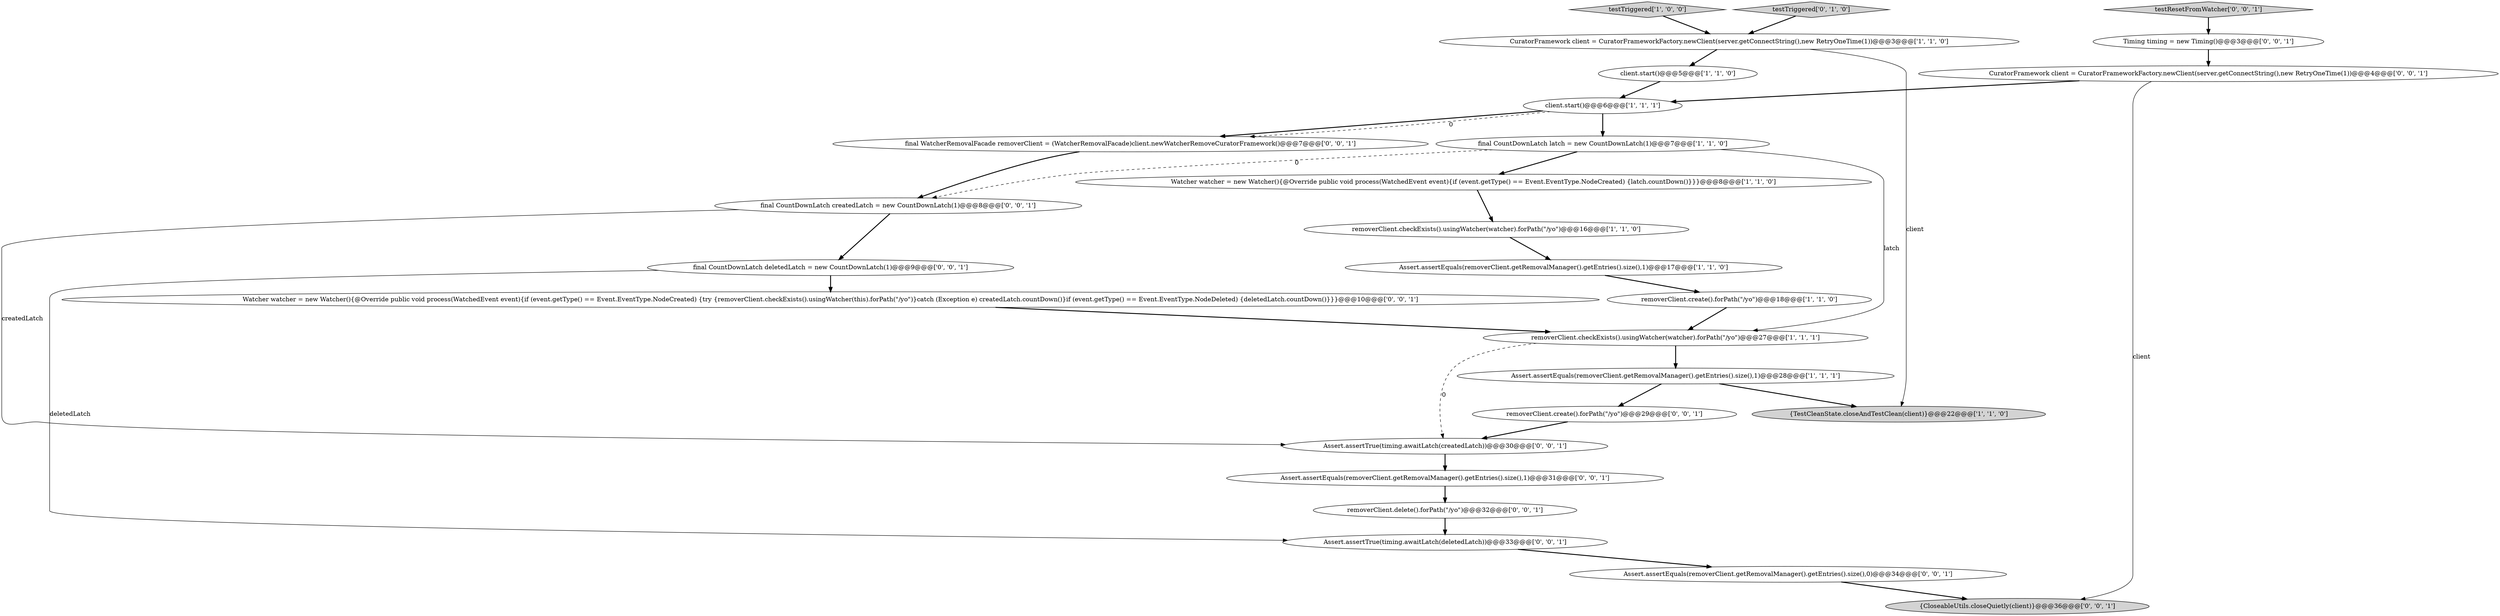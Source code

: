 digraph {
9 [style = filled, label = "final CountDownLatch latch = new CountDownLatch(1)@@@7@@@['1', '1', '0']", fillcolor = white, shape = ellipse image = "AAA0AAABBB1BBB"];
23 [style = filled, label = "final CountDownLatch createdLatch = new CountDownLatch(1)@@@8@@@['0', '0', '1']", fillcolor = white, shape = ellipse image = "AAA0AAABBB3BBB"];
26 [style = filled, label = "final WatcherRemovalFacade removerClient = (WatcherRemovalFacade)client.newWatcherRemoveCuratorFramework()@@@7@@@['0', '0', '1']", fillcolor = white, shape = ellipse image = "AAA0AAABBB3BBB"];
18 [style = filled, label = "Timing timing = new Timing()@@@3@@@['0', '0', '1']", fillcolor = white, shape = ellipse image = "AAA0AAABBB3BBB"];
16 [style = filled, label = "Assert.assertTrue(timing.awaitLatch(deletedLatch))@@@33@@@['0', '0', '1']", fillcolor = white, shape = ellipse image = "AAA0AAABBB3BBB"];
14 [style = filled, label = "Assert.assertTrue(timing.awaitLatch(createdLatch))@@@30@@@['0', '0', '1']", fillcolor = white, shape = ellipse image = "AAA0AAABBB3BBB"];
3 [style = filled, label = "removerClient.checkExists().usingWatcher(watcher).forPath(\"/yo\")@@@16@@@['1', '1', '0']", fillcolor = white, shape = ellipse image = "AAA0AAABBB1BBB"];
1 [style = filled, label = "Assert.assertEquals(removerClient.getRemovalManager().getEntries().size(),1)@@@28@@@['1', '1', '1']", fillcolor = white, shape = ellipse image = "AAA0AAABBB1BBB"];
5 [style = filled, label = "{TestCleanState.closeAndTestClean(client)}@@@22@@@['1', '1', '0']", fillcolor = lightgray, shape = ellipse image = "AAA0AAABBB1BBB"];
25 [style = filled, label = "removerClient.create().forPath(\"/yo\")@@@29@@@['0', '0', '1']", fillcolor = white, shape = ellipse image = "AAA0AAABBB3BBB"];
10 [style = filled, label = "client.start()@@@5@@@['1', '1', '0']", fillcolor = white, shape = ellipse image = "AAA0AAABBB1BBB"];
13 [style = filled, label = "testResetFromWatcher['0', '0', '1']", fillcolor = lightgray, shape = diamond image = "AAA0AAABBB3BBB"];
24 [style = filled, label = "Assert.assertEquals(removerClient.getRemovalManager().getEntries().size(),0)@@@34@@@['0', '0', '1']", fillcolor = white, shape = ellipse image = "AAA0AAABBB3BBB"];
12 [style = filled, label = "testTriggered['0', '1', '0']", fillcolor = lightgray, shape = diamond image = "AAA0AAABBB2BBB"];
19 [style = filled, label = "removerClient.delete().forPath(\"/yo\")@@@32@@@['0', '0', '1']", fillcolor = white, shape = ellipse image = "AAA0AAABBB3BBB"];
17 [style = filled, label = "CuratorFramework client = CuratorFrameworkFactory.newClient(server.getConnectString(),new RetryOneTime(1))@@@4@@@['0', '0', '1']", fillcolor = white, shape = ellipse image = "AAA0AAABBB3BBB"];
0 [style = filled, label = "Assert.assertEquals(removerClient.getRemovalManager().getEntries().size(),1)@@@17@@@['1', '1', '0']", fillcolor = white, shape = ellipse image = "AAA0AAABBB1BBB"];
6 [style = filled, label = "CuratorFramework client = CuratorFrameworkFactory.newClient(server.getConnectString(),new RetryOneTime(1))@@@3@@@['1', '1', '0']", fillcolor = white, shape = ellipse image = "AAA0AAABBB1BBB"];
22 [style = filled, label = "{CloseableUtils.closeQuietly(client)}@@@36@@@['0', '0', '1']", fillcolor = lightgray, shape = ellipse image = "AAA0AAABBB3BBB"];
11 [style = filled, label = "Watcher watcher = new Watcher(){@Override public void process(WatchedEvent event){if (event.getType() == Event.EventType.NodeCreated) {latch.countDown()}}}@@@8@@@['1', '1', '0']", fillcolor = white, shape = ellipse image = "AAA0AAABBB1BBB"];
4 [style = filled, label = "testTriggered['1', '0', '0']", fillcolor = lightgray, shape = diamond image = "AAA0AAABBB1BBB"];
2 [style = filled, label = "removerClient.create().forPath(\"/yo\")@@@18@@@['1', '1', '0']", fillcolor = white, shape = ellipse image = "AAA0AAABBB1BBB"];
15 [style = filled, label = "Assert.assertEquals(removerClient.getRemovalManager().getEntries().size(),1)@@@31@@@['0', '0', '1']", fillcolor = white, shape = ellipse image = "AAA0AAABBB3BBB"];
21 [style = filled, label = "final CountDownLatch deletedLatch = new CountDownLatch(1)@@@9@@@['0', '0', '1']", fillcolor = white, shape = ellipse image = "AAA0AAABBB3BBB"];
20 [style = filled, label = "Watcher watcher = new Watcher(){@Override public void process(WatchedEvent event){if (event.getType() == Event.EventType.NodeCreated) {try {removerClient.checkExists().usingWatcher(this).forPath(\"/yo\")}catch (Exception e) createdLatch.countDown()}if (event.getType() == Event.EventType.NodeDeleted) {deletedLatch.countDown()}}}@@@10@@@['0', '0', '1']", fillcolor = white, shape = ellipse image = "AAA0AAABBB3BBB"];
7 [style = filled, label = "client.start()@@@6@@@['1', '1', '1']", fillcolor = white, shape = ellipse image = "AAA0AAABBB1BBB"];
8 [style = filled, label = "removerClient.checkExists().usingWatcher(watcher).forPath(\"/yo\")@@@27@@@['1', '1', '1']", fillcolor = white, shape = ellipse image = "AAA0AAABBB1BBB"];
1->5 [style = bold, label=""];
9->11 [style = bold, label=""];
4->6 [style = bold, label=""];
16->24 [style = bold, label=""];
0->2 [style = bold, label=""];
18->17 [style = bold, label=""];
25->14 [style = bold, label=""];
8->14 [style = dashed, label="0"];
6->5 [style = solid, label="client"];
15->19 [style = bold, label=""];
12->6 [style = bold, label=""];
24->22 [style = bold, label=""];
10->7 [style = bold, label=""];
17->22 [style = solid, label="client"];
9->23 [style = dashed, label="0"];
3->0 [style = bold, label=""];
19->16 [style = bold, label=""];
7->26 [style = bold, label=""];
17->7 [style = bold, label=""];
7->9 [style = bold, label=""];
8->1 [style = bold, label=""];
23->14 [style = solid, label="createdLatch"];
20->8 [style = bold, label=""];
21->20 [style = bold, label=""];
23->21 [style = bold, label=""];
11->3 [style = bold, label=""];
6->10 [style = bold, label=""];
26->23 [style = bold, label=""];
21->16 [style = solid, label="deletedLatch"];
14->15 [style = bold, label=""];
9->8 [style = solid, label="latch"];
7->26 [style = dashed, label="0"];
1->25 [style = bold, label=""];
13->18 [style = bold, label=""];
2->8 [style = bold, label=""];
}
